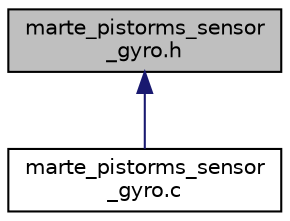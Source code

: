 digraph "marte_pistorms_sensor_gyro.h"
{
  edge [fontname="Helvetica",fontsize="10",labelfontname="Helvetica",labelfontsize="10"];
  node [fontname="Helvetica",fontsize="10",shape=record];
  Node1 [label="marte_pistorms_sensor\l_gyro.h",height=0.2,width=0.4,color="black", fillcolor="grey75", style="filled" fontcolor="black"];
  Node1 -> Node2 [dir="back",color="midnightblue",fontsize="10",style="solid",fontname="Helvetica"];
  Node2 [label="marte_pistorms_sensor\l_gyro.c",height=0.2,width=0.4,color="black", fillcolor="white", style="filled",URL="$marte__pistorms__sensor__gyro_8c.html",tooltip="Driver for control the Gyro of EV3 Sensor. "];
}
